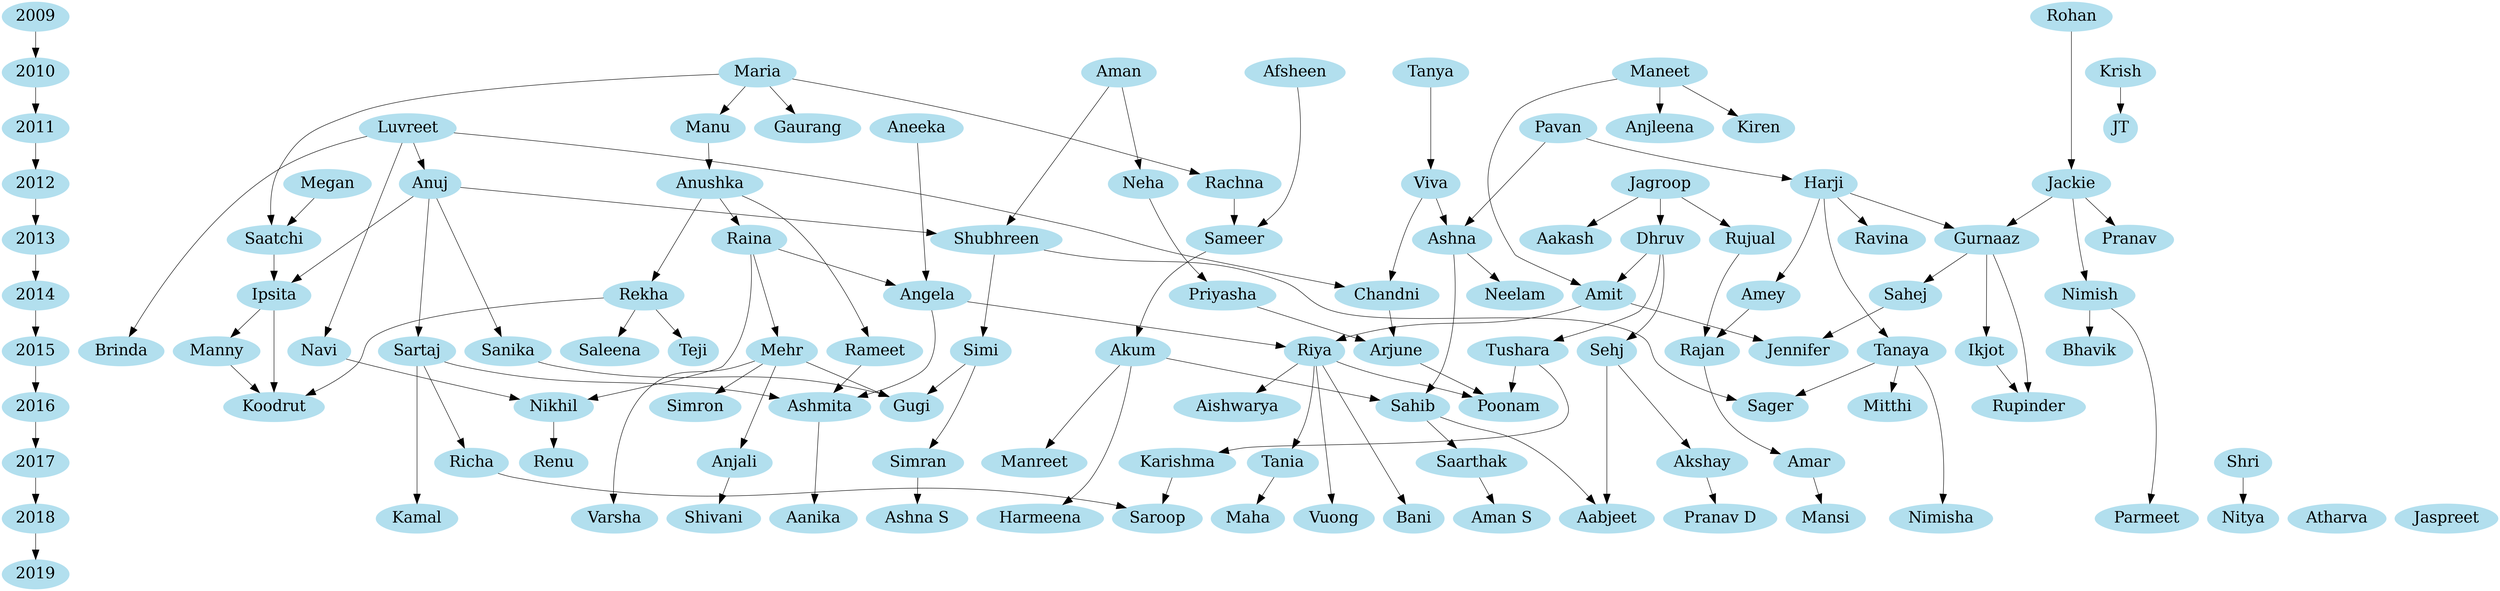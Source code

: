 digraph DRP {
center=true;
ranksep=.75;
	edge [arrowsize=2.0];
	node [color=lightblue2, fontsize=32, style=filled];
"2009" -> "2010"
"2010" -> "2011"
"2011" -> "2012"
"2012" -> "2013"
"2013" -> "2014"
"2014" -> "2015"
"2015" -> "2016"
"2016" -> "2017"
"2017" -> "2018"
"2018" -> "2019"
"Rujual" -> "Rajan"
"Shubhreen" -> "Simi"
"Shubhreen" -> "Sager"
"Amey" -> "Rajan"
"Chandni" -> "Arjune"
"Neha" -> "Priyasha"
"Jagroop" -> "Rujual"
"Jagroop" -> "Dhruv"
"Jagroop" -> "Aakash"
"Luvreet" -> "Anuj"
"Luvreet" -> "Chandni"
"Luvreet" -> "Navi"
"Luvreet" -> "Brinda"
"Afsheen" -> "Sameer"
"Ashna" -> "Neelam"
"Ashna" -> "Sahib"
"Shri" -> "Nitya"
"Richa" -> "Saroop"
"Nimish" -> "Bhavik"
"Nimish" -> "Parmeet"
"Saatchi" -> "Ipsita"
"Harji" -> "Gurnaaz"
"Harji" -> "Amey"
"Harji" -> "Tanaya"
"Harji" -> "Ravina"
"Manu" -> "Anushka"
"Sahej" -> "Jennifer"
"Rameet" -> "Ashmita"
"Amar" -> "Mansi"
"Aman" -> "Shubhreen"
"Aman" -> "Neha"
"Amit" -> "Riya"
"Amit" -> "Jennifer"
"Tushara" -> "Poonam"
"Tushara" -> "Karishma"
"Megan" -> "Saatchi"
"Arjune" -> "Poonam"
"Sartaj" -> "Richa"
"Sartaj" -> "Ashmita"
"Sartaj" -> "Kamal"
"Ikjot" -> "Rupinder"
"Akum" -> "Sahib"
"Akum" -> "Manreet"
"Akum" -> "Harmeena"
"Saarthak" -> "Aman S"
"Dhruv" -> "Sehj"
"Dhruv" -> "Tushara"
"Dhruv" -> "Amit"
"Tanya" -> "Viva"
"Nikhil" -> "Renu"
"Angela" -> "Riya"
"Angela" -> "Ashmita"
"Sanika" -> "Gugi"
"Akshay" -> "Pranav D"
"Tania" -> "Maha"
"Priyasha" -> "Arjune"
"Simran" -> "Ashna S"
"Viva" -> "Ashna"
"Viva" -> "Chandni"
"Jackie" -> "Gurnaaz"
"Jackie" -> "Pranav"
"Jackie" -> "Nimish"
"Raina" -> "Angela"
"Raina" -> "Mehr"
"Raina" -> "Nikhil"
"Sameer" -> "Akum"
"Gurnaaz" -> "Sahej"
"Gurnaaz" -> "Ikjot"
"Gurnaaz" -> "Rupinder"
"Rohan" -> "Jackie"
"Maneet" -> "Amit"
"Maneet" -> "Anjleena"
"Maneet" -> "Kiren"
"Simi" -> "Gugi"
"Simi" -> "Simran"
"Riya" -> "Poonam"
"Riya" -> "Vuong"
"Riya" -> "Bani"
"Riya" -> "Tania"
"Riya" -> "Aishwarya"
"Maria" -> "Manu"
"Maria" -> "Rachna"
"Maria" -> "Saatchi"
"Maria" -> "Gaurang"
"Anuj" -> "Shubhreen"
"Anuj" -> "Ipsita"
"Anuj" -> "Sanika"
"Anuj" -> "Sartaj"
"Ashmita" -> "Aanika"
"Krish" -> "JT"
"Rekha" -> "Koodrut"
"Rekha" -> "Saleena"
"Rekha" -> "Teji"
"Sehj" -> "Aabjeet"
"Sehj" -> "Akshay"
"Rachna" -> "Sameer"
"Rajan" -> "Amar"
"Navi" -> "Nikhil"
"Anushka" -> "Raina"
"Anushka" -> "Rekha"
"Anushka" -> "Rameet"
"Mehr" -> "Gugi"
"Mehr" -> "Anjali"
"Mehr" -> "Varsha"
"Mehr" -> "Simron"
"Pavan" -> "Harji"
"Pavan" -> "Ashna"
"Tanaya" -> "Sager"
"Tanaya" -> "Mitthi"
"Tanaya" -> "Nimisha"
"Aneeka" -> "Angela"
"Anjali" -> "Shivani"
"Sahib" -> "Aabjeet"
"Sahib" -> "Saarthak"
"Karishma" -> "Saroop"
"Manny" -> "Koodrut"
"Ipsita" -> "Manny"
"Ipsita" -> "Koodrut"
{rank=same "2009" "Rohan"}
{rank=same "2010" "Afsheen" "Aman" "Tanya" "Maneet" "Maria" "Krish"}
{rank=same "2011" "Luvreet" "Manu" "Pavan" "Aneeka"}
{rank=same "2012" "Neha" "Jagroop" "Harji" "Megan" "Viva" "Jackie" "Anuj" "Rachna" "Anushka"}
{rank=same "2013" "Rujual" "Shubhreen" "Ashna" "Saatchi" "Dhruv" "Raina" "Sameer" "Gurnaaz"}
{rank=same "2014" "Amey" "Chandni" "Nimish" "Sahej" "Amit" "Angela" "Priyasha" "Rekha" "Ipsita"}
{rank=same "2015" "Rameet" "Tushara" "Arjune" "Sartaj" "Ikjot" "Akum" "Sanika" "Simi" "Riya" "Brinda" "Sehj" "Rajan" "Navi" "Mehr" "Tanaya" "Manny"}
{rank=same "2016" "Nikhil" "Ashmita" "Sahib"}
{rank=same "2017" "Shri" "Richa" "Manreet" "Amar" "Saarthak" "Akshay" "Tania" "Simran" "Anjali" "Karishma"}
{rank=same "2018" "Varsha" "Nimisha" "Shivani" "Harmeena" "Bani" "Saroop" "Kamal" "Aman S" "Maha" "Parmeet" "Nitya" "Pranav D" "Vuong" "Aabjeet" "Atharva" "Ashna S" "Aanika" "Jaspreet"}
{rank=source "Rohan" "2009"}
}
